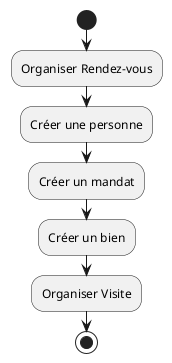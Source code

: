 
@startuml

start

:Organiser Rendez-vous;

:Créer une personne;
:Créer un mandat;
:Créer un bien;

:Organiser Visite;

stop

@enduml
